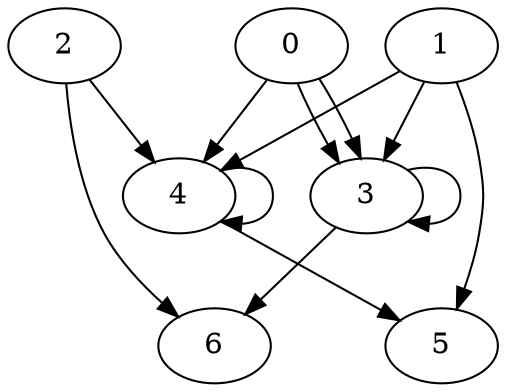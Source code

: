 digraph graphname {
0 -> 3 ;
1 -> 3 ;
1 -> 4 ;
2 -> 4 ;
0 -> 3 ;
3 -> 3 ;
0 -> 4 ;
4 -> 4 ;
1 -> 5 ;
4 -> 5 ;
2 -> 6 ;
3 -> 6 ;
}
